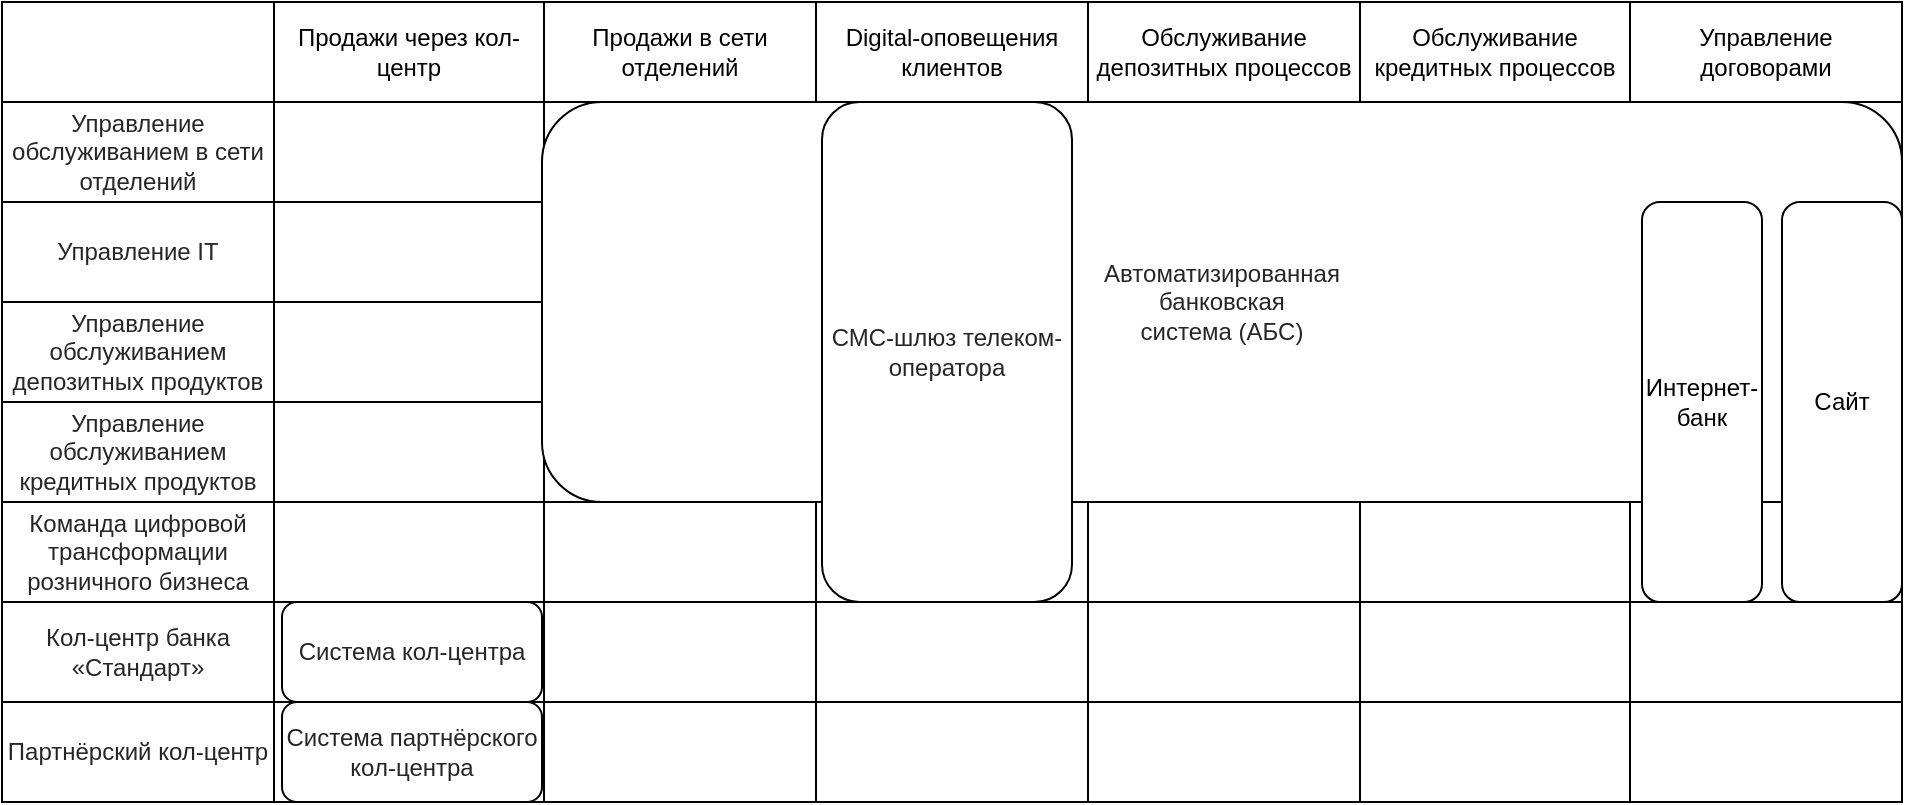 <mxfile version="26.2.15">
  <diagram name="Page-1" id="2Z8zptUPEVUKlr7mN79J">
    <mxGraphModel dx="2066" dy="1209" grid="1" gridSize="10" guides="1" tooltips="1" connect="1" arrows="1" fold="1" page="1" pageScale="1" pageWidth="827" pageHeight="1169" math="0" shadow="0">
      <root>
        <mxCell id="0" />
        <mxCell id="1" parent="0" />
        <mxCell id="5JnU1e6QbsHb9adtHN5f-72" value="" style="shape=table;startSize=0;container=1;collapsible=0;childLayout=tableLayout;" vertex="1" parent="1">
          <mxGeometry x="40" y="130" width="950" height="400" as="geometry" />
        </mxCell>
        <mxCell id="5JnU1e6QbsHb9adtHN5f-73" value="" style="shape=tableRow;horizontal=0;startSize=0;swimlaneHead=0;swimlaneBody=0;strokeColor=inherit;top=0;left=0;bottom=0;right=0;collapsible=0;dropTarget=0;fillColor=none;points=[[0,0.5],[1,0.5]];portConstraint=eastwest;" vertex="1" parent="5JnU1e6QbsHb9adtHN5f-72">
          <mxGeometry width="950" height="50" as="geometry" />
        </mxCell>
        <mxCell id="5JnU1e6QbsHb9adtHN5f-74" value="" style="shape=partialRectangle;html=1;whiteSpace=wrap;connectable=0;strokeColor=inherit;overflow=hidden;fillColor=none;top=0;left=0;bottom=0;right=0;pointerEvents=1;" vertex="1" parent="5JnU1e6QbsHb9adtHN5f-73">
          <mxGeometry width="136" height="50" as="geometry">
            <mxRectangle width="136" height="50" as="alternateBounds" />
          </mxGeometry>
        </mxCell>
        <mxCell id="5JnU1e6QbsHb9adtHN5f-75" value="Продажи через кол-центр" style="shape=partialRectangle;html=1;whiteSpace=wrap;connectable=0;strokeColor=inherit;overflow=hidden;fillColor=none;top=0;left=0;bottom=0;right=0;pointerEvents=1;" vertex="1" parent="5JnU1e6QbsHb9adtHN5f-73">
          <mxGeometry x="136" width="135" height="50" as="geometry">
            <mxRectangle width="135" height="50" as="alternateBounds" />
          </mxGeometry>
        </mxCell>
        <mxCell id="5JnU1e6QbsHb9adtHN5f-76" value="Продажи в сети отделений" style="shape=partialRectangle;html=1;whiteSpace=wrap;connectable=0;strokeColor=inherit;overflow=hidden;fillColor=none;top=0;left=0;bottom=0;right=0;pointerEvents=1;" vertex="1" parent="5JnU1e6QbsHb9adtHN5f-73">
          <mxGeometry x="271" width="136" height="50" as="geometry">
            <mxRectangle width="136" height="50" as="alternateBounds" />
          </mxGeometry>
        </mxCell>
        <mxCell id="5JnU1e6QbsHb9adtHN5f-77" value="Digital-оповещения клиентов" style="shape=partialRectangle;html=1;whiteSpace=wrap;connectable=0;strokeColor=inherit;overflow=hidden;fillColor=none;top=0;left=0;bottom=0;right=0;pointerEvents=1;" vertex="1" parent="5JnU1e6QbsHb9adtHN5f-73">
          <mxGeometry x="407" width="136" height="50" as="geometry">
            <mxRectangle width="136" height="50" as="alternateBounds" />
          </mxGeometry>
        </mxCell>
        <mxCell id="5JnU1e6QbsHb9adtHN5f-78" value="Обслуживание депозитных процессов" style="shape=partialRectangle;html=1;whiteSpace=wrap;connectable=0;strokeColor=inherit;overflow=hidden;fillColor=none;top=0;left=0;bottom=0;right=0;pointerEvents=1;" vertex="1" parent="5JnU1e6QbsHb9adtHN5f-73">
          <mxGeometry x="543" width="136" height="50" as="geometry">
            <mxRectangle width="136" height="50" as="alternateBounds" />
          </mxGeometry>
        </mxCell>
        <mxCell id="5JnU1e6QbsHb9adtHN5f-79" value="Обслуживание кредитных процессов" style="shape=partialRectangle;html=1;whiteSpace=wrap;connectable=0;strokeColor=inherit;overflow=hidden;fillColor=none;top=0;left=0;bottom=0;right=0;pointerEvents=1;" vertex="1" parent="5JnU1e6QbsHb9adtHN5f-73">
          <mxGeometry x="679" width="135" height="50" as="geometry">
            <mxRectangle width="135" height="50" as="alternateBounds" />
          </mxGeometry>
        </mxCell>
        <mxCell id="5JnU1e6QbsHb9adtHN5f-80" value="Управление договорами" style="shape=partialRectangle;html=1;whiteSpace=wrap;connectable=0;strokeColor=inherit;overflow=hidden;fillColor=none;top=0;left=0;bottom=0;right=0;pointerEvents=1;" vertex="1" parent="5JnU1e6QbsHb9adtHN5f-73">
          <mxGeometry x="814" width="136" height="50" as="geometry">
            <mxRectangle width="136" height="50" as="alternateBounds" />
          </mxGeometry>
        </mxCell>
        <mxCell id="5JnU1e6QbsHb9adtHN5f-81" value="" style="shape=tableRow;horizontal=0;startSize=0;swimlaneHead=0;swimlaneBody=0;strokeColor=inherit;top=0;left=0;bottom=0;right=0;collapsible=0;dropTarget=0;fillColor=none;points=[[0,0.5],[1,0.5]];portConstraint=eastwest;" vertex="1" parent="5JnU1e6QbsHb9adtHN5f-72">
          <mxGeometry y="50" width="950" height="50" as="geometry" />
        </mxCell>
        <mxCell id="5JnU1e6QbsHb9adtHN5f-82" value="&lt;span style=&quot;box-sizing: inherit; color: rgba(0, 0, 0, 0.85); font-family: &amp;quot;YS Text&amp;quot;, sans-serif; text-align: left; white-space-collapse: preserve-breaks; background-color: rgb(255, 255, 255);&quot;&gt;&lt;font style=&quot;&quot;&gt;Управление обслуживанием в сети отделений&lt;/font&gt;&lt;/span&gt;" style="shape=partialRectangle;html=1;whiteSpace=wrap;connectable=0;strokeColor=inherit;overflow=hidden;fillColor=none;top=0;left=0;bottom=0;right=0;pointerEvents=1;" vertex="1" parent="5JnU1e6QbsHb9adtHN5f-81">
          <mxGeometry width="136" height="50" as="geometry">
            <mxRectangle width="136" height="50" as="alternateBounds" />
          </mxGeometry>
        </mxCell>
        <mxCell id="5JnU1e6QbsHb9adtHN5f-83" value="" style="shape=partialRectangle;html=1;whiteSpace=wrap;connectable=0;strokeColor=inherit;overflow=hidden;fillColor=none;top=0;left=0;bottom=0;right=0;pointerEvents=1;" vertex="1" parent="5JnU1e6QbsHb9adtHN5f-81">
          <mxGeometry x="136" width="135" height="50" as="geometry">
            <mxRectangle width="135" height="50" as="alternateBounds" />
          </mxGeometry>
        </mxCell>
        <mxCell id="5JnU1e6QbsHb9adtHN5f-84" value="" style="shape=partialRectangle;html=1;whiteSpace=wrap;connectable=0;strokeColor=inherit;overflow=hidden;fillColor=none;top=0;left=0;bottom=0;right=0;pointerEvents=1;" vertex="1" parent="5JnU1e6QbsHb9adtHN5f-81">
          <mxGeometry x="271" width="136" height="50" as="geometry">
            <mxRectangle width="136" height="50" as="alternateBounds" />
          </mxGeometry>
        </mxCell>
        <mxCell id="5JnU1e6QbsHb9adtHN5f-85" value="" style="shape=partialRectangle;html=1;whiteSpace=wrap;connectable=0;strokeColor=inherit;overflow=hidden;fillColor=none;top=0;left=0;bottom=0;right=0;pointerEvents=1;" vertex="1" parent="5JnU1e6QbsHb9adtHN5f-81">
          <mxGeometry x="407" width="136" height="50" as="geometry">
            <mxRectangle width="136" height="50" as="alternateBounds" />
          </mxGeometry>
        </mxCell>
        <mxCell id="5JnU1e6QbsHb9adtHN5f-86" value="" style="shape=partialRectangle;html=1;whiteSpace=wrap;connectable=0;strokeColor=inherit;overflow=hidden;fillColor=none;top=0;left=0;bottom=0;right=0;pointerEvents=1;" vertex="1" parent="5JnU1e6QbsHb9adtHN5f-81">
          <mxGeometry x="543" width="136" height="50" as="geometry">
            <mxRectangle width="136" height="50" as="alternateBounds" />
          </mxGeometry>
        </mxCell>
        <mxCell id="5JnU1e6QbsHb9adtHN5f-87" value="" style="shape=partialRectangle;html=1;whiteSpace=wrap;connectable=0;strokeColor=inherit;overflow=hidden;fillColor=none;top=0;left=0;bottom=0;right=0;pointerEvents=1;" vertex="1" parent="5JnU1e6QbsHb9adtHN5f-81">
          <mxGeometry x="679" width="135" height="50" as="geometry">
            <mxRectangle width="135" height="50" as="alternateBounds" />
          </mxGeometry>
        </mxCell>
        <mxCell id="5JnU1e6QbsHb9adtHN5f-88" value="" style="shape=partialRectangle;html=1;whiteSpace=wrap;connectable=0;strokeColor=inherit;overflow=hidden;fillColor=none;top=0;left=0;bottom=0;right=0;pointerEvents=1;" vertex="1" parent="5JnU1e6QbsHb9adtHN5f-81">
          <mxGeometry x="814" width="136" height="50" as="geometry">
            <mxRectangle width="136" height="50" as="alternateBounds" />
          </mxGeometry>
        </mxCell>
        <mxCell id="5JnU1e6QbsHb9adtHN5f-89" value="" style="shape=tableRow;horizontal=0;startSize=0;swimlaneHead=0;swimlaneBody=0;strokeColor=inherit;top=0;left=0;bottom=0;right=0;collapsible=0;dropTarget=0;fillColor=none;points=[[0,0.5],[1,0.5]];portConstraint=eastwest;" vertex="1" parent="5JnU1e6QbsHb9adtHN5f-72">
          <mxGeometry y="100" width="950" height="50" as="geometry" />
        </mxCell>
        <mxCell id="5JnU1e6QbsHb9adtHN5f-90" value="&lt;font&gt;&lt;span style=&quot;box-sizing: inherit; color: rgba(0, 0, 0, 0.85); font-family: &amp;quot;YS Text&amp;quot;, sans-serif; font-style: normal; font-variant-ligatures: normal; font-variant-caps: normal; letter-spacing: normal; orphans: 2; text-align: left; text-indent: 0px; text-transform: none; widows: 2; word-spacing: 0px; -webkit-text-stroke-width: 0px; white-space: pre-line; background-color: rgb(255, 255, 255); text-decoration-thickness: initial; text-decoration-style: initial; text-decoration-color: initial;&quot;&gt;Управление IT&lt;/span&gt;&lt;br&gt;&lt;/font&gt;" style="shape=partialRectangle;html=1;whiteSpace=wrap;connectable=0;strokeColor=inherit;overflow=hidden;fillColor=none;top=0;left=0;bottom=0;right=0;pointerEvents=1;" vertex="1" parent="5JnU1e6QbsHb9adtHN5f-89">
          <mxGeometry width="136" height="50" as="geometry">
            <mxRectangle width="136" height="50" as="alternateBounds" />
          </mxGeometry>
        </mxCell>
        <mxCell id="5JnU1e6QbsHb9adtHN5f-91" value="" style="shape=partialRectangle;html=1;whiteSpace=wrap;connectable=0;strokeColor=inherit;overflow=hidden;fillColor=none;top=0;left=0;bottom=0;right=0;pointerEvents=1;" vertex="1" parent="5JnU1e6QbsHb9adtHN5f-89">
          <mxGeometry x="136" width="135" height="50" as="geometry">
            <mxRectangle width="135" height="50" as="alternateBounds" />
          </mxGeometry>
        </mxCell>
        <mxCell id="5JnU1e6QbsHb9adtHN5f-92" value="" style="shape=partialRectangle;html=1;whiteSpace=wrap;connectable=0;strokeColor=inherit;overflow=hidden;fillColor=none;top=0;left=0;bottom=0;right=0;pointerEvents=1;" vertex="1" parent="5JnU1e6QbsHb9adtHN5f-89">
          <mxGeometry x="271" width="136" height="50" as="geometry">
            <mxRectangle width="136" height="50" as="alternateBounds" />
          </mxGeometry>
        </mxCell>
        <mxCell id="5JnU1e6QbsHb9adtHN5f-93" value="" style="shape=partialRectangle;html=1;whiteSpace=wrap;connectable=0;strokeColor=inherit;overflow=hidden;fillColor=none;top=0;left=0;bottom=0;right=0;pointerEvents=1;" vertex="1" parent="5JnU1e6QbsHb9adtHN5f-89">
          <mxGeometry x="407" width="136" height="50" as="geometry">
            <mxRectangle width="136" height="50" as="alternateBounds" />
          </mxGeometry>
        </mxCell>
        <mxCell id="5JnU1e6QbsHb9adtHN5f-94" value="" style="shape=partialRectangle;html=1;whiteSpace=wrap;connectable=0;strokeColor=inherit;overflow=hidden;fillColor=none;top=0;left=0;bottom=0;right=0;pointerEvents=1;" vertex="1" parent="5JnU1e6QbsHb9adtHN5f-89">
          <mxGeometry x="543" width="136" height="50" as="geometry">
            <mxRectangle width="136" height="50" as="alternateBounds" />
          </mxGeometry>
        </mxCell>
        <mxCell id="5JnU1e6QbsHb9adtHN5f-95" value="" style="shape=partialRectangle;html=1;whiteSpace=wrap;connectable=0;strokeColor=inherit;overflow=hidden;fillColor=none;top=0;left=0;bottom=0;right=0;pointerEvents=1;" vertex="1" parent="5JnU1e6QbsHb9adtHN5f-89">
          <mxGeometry x="679" width="135" height="50" as="geometry">
            <mxRectangle width="135" height="50" as="alternateBounds" />
          </mxGeometry>
        </mxCell>
        <mxCell id="5JnU1e6QbsHb9adtHN5f-96" value="" style="shape=partialRectangle;html=1;whiteSpace=wrap;connectable=0;strokeColor=inherit;overflow=hidden;fillColor=none;top=0;left=0;bottom=0;right=0;pointerEvents=1;" vertex="1" parent="5JnU1e6QbsHb9adtHN5f-89">
          <mxGeometry x="814" width="136" height="50" as="geometry">
            <mxRectangle width="136" height="50" as="alternateBounds" />
          </mxGeometry>
        </mxCell>
        <mxCell id="5JnU1e6QbsHb9adtHN5f-97" value="" style="shape=tableRow;horizontal=0;startSize=0;swimlaneHead=0;swimlaneBody=0;strokeColor=inherit;top=0;left=0;bottom=0;right=0;collapsible=0;dropTarget=0;fillColor=none;points=[[0,0.5],[1,0.5]];portConstraint=eastwest;" vertex="1" parent="5JnU1e6QbsHb9adtHN5f-72">
          <mxGeometry y="150" width="950" height="50" as="geometry" />
        </mxCell>
        <mxCell id="5JnU1e6QbsHb9adtHN5f-98" value="&lt;span style=&quot;box-sizing: inherit; color: rgba(0, 0, 0, 0.85); font-family: &amp;quot;YS Text&amp;quot;, sans-serif; text-align: left; white-space-collapse: preserve-breaks; background-color: rgb(255, 255, 255);&quot;&gt;&lt;font style=&quot;&quot;&gt;Управление обслуживанием депозитных продуктов&lt;/font&gt;&lt;/span&gt;" style="shape=partialRectangle;html=1;whiteSpace=wrap;connectable=0;strokeColor=inherit;overflow=hidden;fillColor=none;top=0;left=0;bottom=0;right=0;pointerEvents=1;" vertex="1" parent="5JnU1e6QbsHb9adtHN5f-97">
          <mxGeometry width="136" height="50" as="geometry">
            <mxRectangle width="136" height="50" as="alternateBounds" />
          </mxGeometry>
        </mxCell>
        <mxCell id="5JnU1e6QbsHb9adtHN5f-99" value="" style="shape=partialRectangle;html=1;whiteSpace=wrap;connectable=0;strokeColor=inherit;overflow=hidden;fillColor=none;top=0;left=0;bottom=0;right=0;pointerEvents=1;" vertex="1" parent="5JnU1e6QbsHb9adtHN5f-97">
          <mxGeometry x="136" width="135" height="50" as="geometry">
            <mxRectangle width="135" height="50" as="alternateBounds" />
          </mxGeometry>
        </mxCell>
        <mxCell id="5JnU1e6QbsHb9adtHN5f-100" value="" style="shape=partialRectangle;html=1;whiteSpace=wrap;connectable=0;strokeColor=inherit;overflow=hidden;fillColor=none;top=0;left=0;bottom=0;right=0;pointerEvents=1;" vertex="1" parent="5JnU1e6QbsHb9adtHN5f-97">
          <mxGeometry x="271" width="136" height="50" as="geometry">
            <mxRectangle width="136" height="50" as="alternateBounds" />
          </mxGeometry>
        </mxCell>
        <mxCell id="5JnU1e6QbsHb9adtHN5f-101" value="" style="shape=partialRectangle;html=1;whiteSpace=wrap;connectable=0;strokeColor=inherit;overflow=hidden;fillColor=none;top=0;left=0;bottom=0;right=0;pointerEvents=1;" vertex="1" parent="5JnU1e6QbsHb9adtHN5f-97">
          <mxGeometry x="407" width="136" height="50" as="geometry">
            <mxRectangle width="136" height="50" as="alternateBounds" />
          </mxGeometry>
        </mxCell>
        <mxCell id="5JnU1e6QbsHb9adtHN5f-102" value="" style="shape=partialRectangle;html=1;whiteSpace=wrap;connectable=0;strokeColor=inherit;overflow=hidden;fillColor=none;top=0;left=0;bottom=0;right=0;pointerEvents=1;" vertex="1" parent="5JnU1e6QbsHb9adtHN5f-97">
          <mxGeometry x="543" width="136" height="50" as="geometry">
            <mxRectangle width="136" height="50" as="alternateBounds" />
          </mxGeometry>
        </mxCell>
        <mxCell id="5JnU1e6QbsHb9adtHN5f-103" value="" style="shape=partialRectangle;html=1;whiteSpace=wrap;connectable=0;strokeColor=inherit;overflow=hidden;fillColor=none;top=0;left=0;bottom=0;right=0;pointerEvents=1;" vertex="1" parent="5JnU1e6QbsHb9adtHN5f-97">
          <mxGeometry x="679" width="135" height="50" as="geometry">
            <mxRectangle width="135" height="50" as="alternateBounds" />
          </mxGeometry>
        </mxCell>
        <mxCell id="5JnU1e6QbsHb9adtHN5f-104" value="" style="shape=partialRectangle;html=1;whiteSpace=wrap;connectable=0;strokeColor=inherit;overflow=hidden;fillColor=none;top=0;left=0;bottom=0;right=0;pointerEvents=1;" vertex="1" parent="5JnU1e6QbsHb9adtHN5f-97">
          <mxGeometry x="814" width="136" height="50" as="geometry">
            <mxRectangle width="136" height="50" as="alternateBounds" />
          </mxGeometry>
        </mxCell>
        <mxCell id="5JnU1e6QbsHb9adtHN5f-105" value="" style="shape=tableRow;horizontal=0;startSize=0;swimlaneHead=0;swimlaneBody=0;strokeColor=inherit;top=0;left=0;bottom=0;right=0;collapsible=0;dropTarget=0;fillColor=none;points=[[0,0.5],[1,0.5]];portConstraint=eastwest;" vertex="1" parent="5JnU1e6QbsHb9adtHN5f-72">
          <mxGeometry y="200" width="950" height="50" as="geometry" />
        </mxCell>
        <mxCell id="5JnU1e6QbsHb9adtHN5f-106" value="&lt;span style=&quot;box-sizing: inherit; color: rgba(0, 0, 0, 0.85); font-family: &amp;quot;YS Text&amp;quot;, sans-serif; text-align: left; white-space-collapse: preserve-breaks; background-color: rgb(255, 255, 255);&quot;&gt;&lt;font style=&quot;&quot;&gt;Управление обслуживанием кредитных продуктов&lt;/font&gt;&lt;/span&gt;" style="shape=partialRectangle;html=1;whiteSpace=wrap;connectable=0;strokeColor=inherit;overflow=hidden;fillColor=none;top=0;left=0;bottom=0;right=0;pointerEvents=1;" vertex="1" parent="5JnU1e6QbsHb9adtHN5f-105">
          <mxGeometry width="136" height="50" as="geometry">
            <mxRectangle width="136" height="50" as="alternateBounds" />
          </mxGeometry>
        </mxCell>
        <mxCell id="5JnU1e6QbsHb9adtHN5f-107" value="" style="shape=partialRectangle;html=1;whiteSpace=wrap;connectable=0;strokeColor=inherit;overflow=hidden;fillColor=none;top=0;left=0;bottom=0;right=0;pointerEvents=1;" vertex="1" parent="5JnU1e6QbsHb9adtHN5f-105">
          <mxGeometry x="136" width="135" height="50" as="geometry">
            <mxRectangle width="135" height="50" as="alternateBounds" />
          </mxGeometry>
        </mxCell>
        <mxCell id="5JnU1e6QbsHb9adtHN5f-108" value="" style="shape=partialRectangle;html=1;whiteSpace=wrap;connectable=0;strokeColor=inherit;overflow=hidden;fillColor=none;top=0;left=0;bottom=0;right=0;pointerEvents=1;" vertex="1" parent="5JnU1e6QbsHb9adtHN5f-105">
          <mxGeometry x="271" width="136" height="50" as="geometry">
            <mxRectangle width="136" height="50" as="alternateBounds" />
          </mxGeometry>
        </mxCell>
        <mxCell id="5JnU1e6QbsHb9adtHN5f-109" value="" style="shape=partialRectangle;html=1;whiteSpace=wrap;connectable=0;strokeColor=inherit;overflow=hidden;fillColor=none;top=0;left=0;bottom=0;right=0;pointerEvents=1;" vertex="1" parent="5JnU1e6QbsHb9adtHN5f-105">
          <mxGeometry x="407" width="136" height="50" as="geometry">
            <mxRectangle width="136" height="50" as="alternateBounds" />
          </mxGeometry>
        </mxCell>
        <mxCell id="5JnU1e6QbsHb9adtHN5f-110" value="" style="shape=partialRectangle;html=1;whiteSpace=wrap;connectable=0;strokeColor=inherit;overflow=hidden;fillColor=none;top=0;left=0;bottom=0;right=0;pointerEvents=1;" vertex="1" parent="5JnU1e6QbsHb9adtHN5f-105">
          <mxGeometry x="543" width="136" height="50" as="geometry">
            <mxRectangle width="136" height="50" as="alternateBounds" />
          </mxGeometry>
        </mxCell>
        <mxCell id="5JnU1e6QbsHb9adtHN5f-111" value="" style="shape=partialRectangle;html=1;whiteSpace=wrap;connectable=0;strokeColor=inherit;overflow=hidden;fillColor=none;top=0;left=0;bottom=0;right=0;pointerEvents=1;" vertex="1" parent="5JnU1e6QbsHb9adtHN5f-105">
          <mxGeometry x="679" width="135" height="50" as="geometry">
            <mxRectangle width="135" height="50" as="alternateBounds" />
          </mxGeometry>
        </mxCell>
        <mxCell id="5JnU1e6QbsHb9adtHN5f-112" value="" style="shape=partialRectangle;html=1;whiteSpace=wrap;connectable=0;strokeColor=inherit;overflow=hidden;fillColor=none;top=0;left=0;bottom=0;right=0;pointerEvents=1;" vertex="1" parent="5JnU1e6QbsHb9adtHN5f-105">
          <mxGeometry x="814" width="136" height="50" as="geometry">
            <mxRectangle width="136" height="50" as="alternateBounds" />
          </mxGeometry>
        </mxCell>
        <mxCell id="5JnU1e6QbsHb9adtHN5f-113" value="" style="shape=tableRow;horizontal=0;startSize=0;swimlaneHead=0;swimlaneBody=0;strokeColor=inherit;top=0;left=0;bottom=0;right=0;collapsible=0;dropTarget=0;fillColor=none;points=[[0,0.5],[1,0.5]];portConstraint=eastwest;" vertex="1" parent="5JnU1e6QbsHb9adtHN5f-72">
          <mxGeometry y="250" width="950" height="50" as="geometry" />
        </mxCell>
        <mxCell id="5JnU1e6QbsHb9adtHN5f-114" value="&lt;span style=&quot;box-sizing: inherit; color: rgba(0, 0, 0, 0.85); font-family: &amp;quot;YS Text&amp;quot;, sans-serif; text-align: left; white-space-collapse: preserve-breaks; background-color: rgb(255, 255, 255);&quot;&gt;&lt;font style=&quot;&quot;&gt;Команда цифровой трансформации розничного бизнеса&lt;/font&gt;&lt;/span&gt;" style="shape=partialRectangle;html=1;whiteSpace=wrap;connectable=0;strokeColor=inherit;overflow=hidden;fillColor=none;top=0;left=0;bottom=0;right=0;pointerEvents=1;" vertex="1" parent="5JnU1e6QbsHb9adtHN5f-113">
          <mxGeometry width="136" height="50" as="geometry">
            <mxRectangle width="136" height="50" as="alternateBounds" />
          </mxGeometry>
        </mxCell>
        <mxCell id="5JnU1e6QbsHb9adtHN5f-115" value="" style="shape=partialRectangle;html=1;whiteSpace=wrap;connectable=0;strokeColor=inherit;overflow=hidden;fillColor=none;top=0;left=0;bottom=0;right=0;pointerEvents=1;" vertex="1" parent="5JnU1e6QbsHb9adtHN5f-113">
          <mxGeometry x="136" width="135" height="50" as="geometry">
            <mxRectangle width="135" height="50" as="alternateBounds" />
          </mxGeometry>
        </mxCell>
        <mxCell id="5JnU1e6QbsHb9adtHN5f-116" value="" style="shape=partialRectangle;html=1;whiteSpace=wrap;connectable=0;strokeColor=inherit;overflow=hidden;fillColor=none;top=0;left=0;bottom=0;right=0;pointerEvents=1;" vertex="1" parent="5JnU1e6QbsHb9adtHN5f-113">
          <mxGeometry x="271" width="136" height="50" as="geometry">
            <mxRectangle width="136" height="50" as="alternateBounds" />
          </mxGeometry>
        </mxCell>
        <mxCell id="5JnU1e6QbsHb9adtHN5f-117" value="" style="shape=partialRectangle;html=1;whiteSpace=wrap;connectable=0;strokeColor=inherit;overflow=hidden;fillColor=none;top=0;left=0;bottom=0;right=0;pointerEvents=1;" vertex="1" parent="5JnU1e6QbsHb9adtHN5f-113">
          <mxGeometry x="407" width="136" height="50" as="geometry">
            <mxRectangle width="136" height="50" as="alternateBounds" />
          </mxGeometry>
        </mxCell>
        <mxCell id="5JnU1e6QbsHb9adtHN5f-118" value="" style="shape=partialRectangle;html=1;whiteSpace=wrap;connectable=0;strokeColor=inherit;overflow=hidden;fillColor=none;top=0;left=0;bottom=0;right=0;pointerEvents=1;" vertex="1" parent="5JnU1e6QbsHb9adtHN5f-113">
          <mxGeometry x="543" width="136" height="50" as="geometry">
            <mxRectangle width="136" height="50" as="alternateBounds" />
          </mxGeometry>
        </mxCell>
        <mxCell id="5JnU1e6QbsHb9adtHN5f-119" value="" style="shape=partialRectangle;html=1;whiteSpace=wrap;connectable=0;strokeColor=inherit;overflow=hidden;fillColor=none;top=0;left=0;bottom=0;right=0;pointerEvents=1;" vertex="1" parent="5JnU1e6QbsHb9adtHN5f-113">
          <mxGeometry x="679" width="135" height="50" as="geometry">
            <mxRectangle width="135" height="50" as="alternateBounds" />
          </mxGeometry>
        </mxCell>
        <mxCell id="5JnU1e6QbsHb9adtHN5f-120" value="" style="shape=partialRectangle;html=1;whiteSpace=wrap;connectable=0;strokeColor=inherit;overflow=hidden;fillColor=none;top=0;left=0;bottom=0;right=0;pointerEvents=1;" vertex="1" parent="5JnU1e6QbsHb9adtHN5f-113">
          <mxGeometry x="814" width="136" height="50" as="geometry">
            <mxRectangle width="136" height="50" as="alternateBounds" />
          </mxGeometry>
        </mxCell>
        <mxCell id="5JnU1e6QbsHb9adtHN5f-121" value="" style="shape=tableRow;horizontal=0;startSize=0;swimlaneHead=0;swimlaneBody=0;strokeColor=inherit;top=0;left=0;bottom=0;right=0;collapsible=0;dropTarget=0;fillColor=none;points=[[0,0.5],[1,0.5]];portConstraint=eastwest;" vertex="1" parent="5JnU1e6QbsHb9adtHN5f-72">
          <mxGeometry y="300" width="950" height="50" as="geometry" />
        </mxCell>
        <mxCell id="5JnU1e6QbsHb9adtHN5f-122" value="&lt;span style=&quot;box-sizing: inherit; color: rgba(0, 0, 0, 0.85); font-family: &amp;quot;YS Text&amp;quot;, sans-serif; white-space-collapse: preserve-breaks; background-color: rgb(255, 255, 255);&quot;&gt;&lt;font&gt;Кол-центр банка «Стандарт»&lt;/font&gt;&lt;/span&gt;" style="shape=partialRectangle;html=1;whiteSpace=wrap;connectable=0;strokeColor=inherit;overflow=hidden;fillColor=none;top=0;left=0;bottom=0;right=0;pointerEvents=1;align=center;" vertex="1" parent="5JnU1e6QbsHb9adtHN5f-121">
          <mxGeometry width="136" height="50" as="geometry">
            <mxRectangle width="136" height="50" as="alternateBounds" />
          </mxGeometry>
        </mxCell>
        <mxCell id="5JnU1e6QbsHb9adtHN5f-123" value="" style="shape=partialRectangle;html=1;whiteSpace=wrap;connectable=0;strokeColor=inherit;overflow=hidden;fillColor=none;top=0;left=0;bottom=0;right=0;pointerEvents=1;" vertex="1" parent="5JnU1e6QbsHb9adtHN5f-121">
          <mxGeometry x="136" width="135" height="50" as="geometry">
            <mxRectangle width="135" height="50" as="alternateBounds" />
          </mxGeometry>
        </mxCell>
        <mxCell id="5JnU1e6QbsHb9adtHN5f-124" value="" style="shape=partialRectangle;html=1;whiteSpace=wrap;connectable=0;strokeColor=inherit;overflow=hidden;fillColor=none;top=0;left=0;bottom=0;right=0;pointerEvents=1;" vertex="1" parent="5JnU1e6QbsHb9adtHN5f-121">
          <mxGeometry x="271" width="136" height="50" as="geometry">
            <mxRectangle width="136" height="50" as="alternateBounds" />
          </mxGeometry>
        </mxCell>
        <mxCell id="5JnU1e6QbsHb9adtHN5f-125" value="" style="shape=partialRectangle;html=1;whiteSpace=wrap;connectable=0;strokeColor=inherit;overflow=hidden;fillColor=none;top=0;left=0;bottom=0;right=0;pointerEvents=1;" vertex="1" parent="5JnU1e6QbsHb9adtHN5f-121">
          <mxGeometry x="407" width="136" height="50" as="geometry">
            <mxRectangle width="136" height="50" as="alternateBounds" />
          </mxGeometry>
        </mxCell>
        <mxCell id="5JnU1e6QbsHb9adtHN5f-126" value="" style="shape=partialRectangle;html=1;whiteSpace=wrap;connectable=0;strokeColor=inherit;overflow=hidden;fillColor=none;top=0;left=0;bottom=0;right=0;pointerEvents=1;" vertex="1" parent="5JnU1e6QbsHb9adtHN5f-121">
          <mxGeometry x="543" width="136" height="50" as="geometry">
            <mxRectangle width="136" height="50" as="alternateBounds" />
          </mxGeometry>
        </mxCell>
        <mxCell id="5JnU1e6QbsHb9adtHN5f-127" value="" style="shape=partialRectangle;html=1;whiteSpace=wrap;connectable=0;strokeColor=inherit;overflow=hidden;fillColor=none;top=0;left=0;bottom=0;right=0;pointerEvents=1;" vertex="1" parent="5JnU1e6QbsHb9adtHN5f-121">
          <mxGeometry x="679" width="135" height="50" as="geometry">
            <mxRectangle width="135" height="50" as="alternateBounds" />
          </mxGeometry>
        </mxCell>
        <mxCell id="5JnU1e6QbsHb9adtHN5f-128" value="" style="shape=partialRectangle;html=1;whiteSpace=wrap;connectable=0;strokeColor=inherit;overflow=hidden;fillColor=none;top=0;left=0;bottom=0;right=0;pointerEvents=1;" vertex="1" parent="5JnU1e6QbsHb9adtHN5f-121">
          <mxGeometry x="814" width="136" height="50" as="geometry">
            <mxRectangle width="136" height="50" as="alternateBounds" />
          </mxGeometry>
        </mxCell>
        <mxCell id="5JnU1e6QbsHb9adtHN5f-129" value="" style="shape=tableRow;horizontal=0;startSize=0;swimlaneHead=0;swimlaneBody=0;strokeColor=inherit;top=0;left=0;bottom=0;right=0;collapsible=0;dropTarget=0;fillColor=none;points=[[0,0.5],[1,0.5]];portConstraint=eastwest;" vertex="1" parent="5JnU1e6QbsHb9adtHN5f-72">
          <mxGeometry y="350" width="950" height="50" as="geometry" />
        </mxCell>
        <mxCell id="5JnU1e6QbsHb9adtHN5f-130" value="&lt;span style=&quot;box-sizing: inherit; color: rgba(0, 0, 0, 0.85); font-family: &amp;quot;YS Text&amp;quot;, sans-serif; text-align: left; white-space-collapse: preserve-breaks; background-color: rgb(255, 255, 255);&quot;&gt;&lt;font style=&quot;&quot;&gt;Партнёрский кол-центр&lt;/font&gt;&lt;/span&gt;" style="shape=partialRectangle;html=1;whiteSpace=wrap;connectable=0;strokeColor=inherit;overflow=hidden;fillColor=none;top=0;left=0;bottom=0;right=0;pointerEvents=1;" vertex="1" parent="5JnU1e6QbsHb9adtHN5f-129">
          <mxGeometry width="136" height="50" as="geometry">
            <mxRectangle width="136" height="50" as="alternateBounds" />
          </mxGeometry>
        </mxCell>
        <mxCell id="5JnU1e6QbsHb9adtHN5f-131" value="" style="shape=partialRectangle;html=1;whiteSpace=wrap;connectable=0;strokeColor=inherit;overflow=hidden;fillColor=none;top=0;left=0;bottom=0;right=0;pointerEvents=1;" vertex="1" parent="5JnU1e6QbsHb9adtHN5f-129">
          <mxGeometry x="136" width="135" height="50" as="geometry">
            <mxRectangle width="135" height="50" as="alternateBounds" />
          </mxGeometry>
        </mxCell>
        <mxCell id="5JnU1e6QbsHb9adtHN5f-132" value="" style="shape=partialRectangle;html=1;whiteSpace=wrap;connectable=0;strokeColor=inherit;overflow=hidden;fillColor=none;top=0;left=0;bottom=0;right=0;pointerEvents=1;" vertex="1" parent="5JnU1e6QbsHb9adtHN5f-129">
          <mxGeometry x="271" width="136" height="50" as="geometry">
            <mxRectangle width="136" height="50" as="alternateBounds" />
          </mxGeometry>
        </mxCell>
        <mxCell id="5JnU1e6QbsHb9adtHN5f-133" value="" style="shape=partialRectangle;html=1;whiteSpace=wrap;connectable=0;strokeColor=inherit;overflow=hidden;fillColor=none;top=0;left=0;bottom=0;right=0;pointerEvents=1;" vertex="1" parent="5JnU1e6QbsHb9adtHN5f-129">
          <mxGeometry x="407" width="136" height="50" as="geometry">
            <mxRectangle width="136" height="50" as="alternateBounds" />
          </mxGeometry>
        </mxCell>
        <mxCell id="5JnU1e6QbsHb9adtHN5f-134" value="" style="shape=partialRectangle;html=1;whiteSpace=wrap;connectable=0;strokeColor=inherit;overflow=hidden;fillColor=none;top=0;left=0;bottom=0;right=0;pointerEvents=1;" vertex="1" parent="5JnU1e6QbsHb9adtHN5f-129">
          <mxGeometry x="543" width="136" height="50" as="geometry">
            <mxRectangle width="136" height="50" as="alternateBounds" />
          </mxGeometry>
        </mxCell>
        <mxCell id="5JnU1e6QbsHb9adtHN5f-135" value="" style="shape=partialRectangle;html=1;whiteSpace=wrap;connectable=0;strokeColor=inherit;overflow=hidden;fillColor=none;top=0;left=0;bottom=0;right=0;pointerEvents=1;" vertex="1" parent="5JnU1e6QbsHb9adtHN5f-129">
          <mxGeometry x="679" width="135" height="50" as="geometry">
            <mxRectangle width="135" height="50" as="alternateBounds" />
          </mxGeometry>
        </mxCell>
        <mxCell id="5JnU1e6QbsHb9adtHN5f-136" value="" style="shape=partialRectangle;html=1;whiteSpace=wrap;connectable=0;strokeColor=inherit;overflow=hidden;fillColor=none;top=0;left=0;bottom=0;right=0;pointerEvents=1;" vertex="1" parent="5JnU1e6QbsHb9adtHN5f-129">
          <mxGeometry x="814" width="136" height="50" as="geometry">
            <mxRectangle width="136" height="50" as="alternateBounds" />
          </mxGeometry>
        </mxCell>
        <mxCell id="5JnU1e6QbsHb9adtHN5f-137" value="&lt;span style=&quot;box-sizing: inherit; color: rgba(0, 0, 0, 0.85); font-family: &amp;quot;YS Text&amp;quot;, sans-serif; text-align: left; white-space-collapse: preserve-breaks; background-color: rgb(255, 255, 255);&quot;&gt;&lt;font style=&quot;&quot;&gt;Система кол-центра&lt;/font&gt;&lt;/span&gt;" style="rounded=1;whiteSpace=wrap;html=1;" vertex="1" parent="1">
          <mxGeometry x="180" y="430" width="130" height="50" as="geometry" />
        </mxCell>
        <mxCell id="5JnU1e6QbsHb9adtHN5f-138" value="&lt;span style=&quot;box-sizing: inherit; color: rgba(0, 0, 0, 0.85); font-family: &amp;quot;YS Text&amp;quot;, sans-serif; text-align: left; white-space-collapse: preserve-breaks; background-color: rgb(255, 255, 255);&quot;&gt;&lt;font style=&quot;&quot;&gt;Система партнёрского кол-центра&lt;/font&gt;&lt;/span&gt;" style="rounded=1;whiteSpace=wrap;html=1;" vertex="1" parent="1">
          <mxGeometry x="180" y="480" width="130" height="50" as="geometry" />
        </mxCell>
        <mxCell id="5JnU1e6QbsHb9adtHN5f-139" value="&lt;span style=&quot;box-sizing: inherit; color: rgba(0, 0, 0, 0.85); font-family: &amp;quot;YS Text&amp;quot;, sans-serif; text-align: left; white-space-collapse: preserve-breaks; background-color: rgb(255, 255, 255);&quot;&gt;&lt;font style=&quot;&quot;&gt;Автоматизированная &lt;br&gt;банковская &lt;br/&gt;система (АБС)&lt;/font&gt;&lt;/span&gt;" style="rounded=1;whiteSpace=wrap;html=1;" vertex="1" parent="1">
          <mxGeometry x="310" y="180" width="680" height="200" as="geometry" />
        </mxCell>
        <mxCell id="5JnU1e6QbsHb9adtHN5f-140" value="&lt;span style=&quot;box-sizing: inherit; color: rgba(0, 0, 0, 0.85); font-family: &amp;quot;YS Text&amp;quot;, sans-serif; text-align: left; white-space-collapse: preserve-breaks; background-color: rgb(255, 255, 255);&quot;&gt;&lt;font style=&quot;&quot;&gt;СМС-шлюз телеком-оператора&lt;/font&gt;&lt;/span&gt;" style="rounded=1;whiteSpace=wrap;html=1;" vertex="1" parent="1">
          <mxGeometry x="450" y="180" width="125" height="250" as="geometry" />
        </mxCell>
        <mxCell id="5JnU1e6QbsHb9adtHN5f-141" value="Сайт" style="rounded=1;whiteSpace=wrap;html=1;" vertex="1" parent="1">
          <mxGeometry x="930" y="230" width="60" height="200" as="geometry" />
        </mxCell>
        <mxCell id="5JnU1e6QbsHb9adtHN5f-142" value="Интернет-банк" style="rounded=1;whiteSpace=wrap;html=1;" vertex="1" parent="1">
          <mxGeometry x="860" y="230" width="60" height="200" as="geometry" />
        </mxCell>
      </root>
    </mxGraphModel>
  </diagram>
</mxfile>
